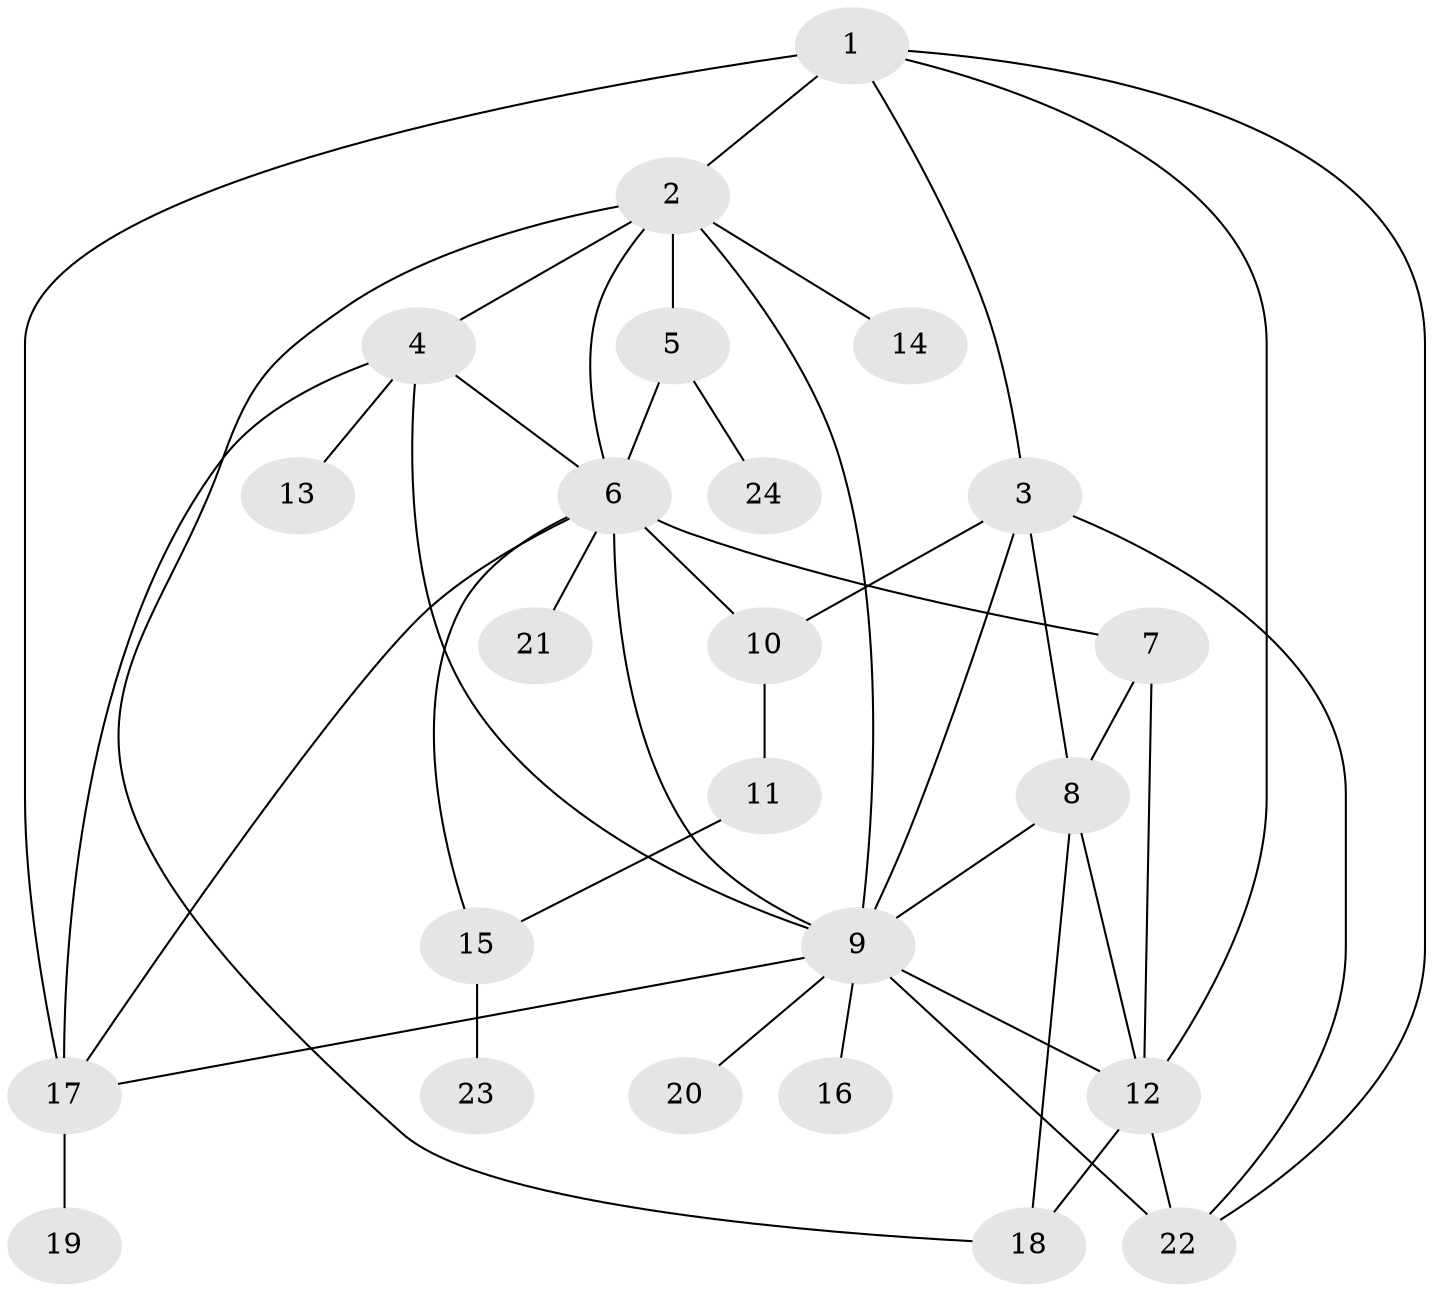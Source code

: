 // original degree distribution, {6: 0.06666666666666667, 11: 0.03333333333333333, 9: 0.016666666666666666, 4: 0.1, 7: 0.016666666666666666, 2: 0.23333333333333334, 14: 0.016666666666666666, 3: 0.1, 8: 0.016666666666666666, 1: 0.4}
// Generated by graph-tools (version 1.1) at 2025/50/03/04/25 22:50:15]
// undirected, 24 vertices, 43 edges
graph export_dot {
  node [color=gray90,style=filled];
  1;
  2;
  3;
  4;
  5;
  6;
  7;
  8;
  9;
  10;
  11;
  12;
  13;
  14;
  15;
  16;
  17;
  18;
  19;
  20;
  21;
  22;
  23;
  24;
  1 -- 2 [weight=1.0];
  1 -- 3 [weight=2.0];
  1 -- 12 [weight=1.0];
  1 -- 17 [weight=3.0];
  1 -- 22 [weight=1.0];
  2 -- 4 [weight=2.0];
  2 -- 5 [weight=3.0];
  2 -- 6 [weight=1.0];
  2 -- 9 [weight=1.0];
  2 -- 14 [weight=1.0];
  2 -- 18 [weight=1.0];
  3 -- 8 [weight=1.0];
  3 -- 9 [weight=1.0];
  3 -- 10 [weight=1.0];
  3 -- 22 [weight=1.0];
  4 -- 6 [weight=1.0];
  4 -- 9 [weight=1.0];
  4 -- 13 [weight=1.0];
  4 -- 17 [weight=1.0];
  5 -- 6 [weight=2.0];
  5 -- 24 [weight=1.0];
  6 -- 7 [weight=7.0];
  6 -- 9 [weight=1.0];
  6 -- 10 [weight=1.0];
  6 -- 15 [weight=1.0];
  6 -- 17 [weight=1.0];
  6 -- 21 [weight=1.0];
  7 -- 8 [weight=2.0];
  7 -- 12 [weight=1.0];
  8 -- 9 [weight=1.0];
  8 -- 12 [weight=1.0];
  8 -- 18 [weight=1.0];
  9 -- 12 [weight=1.0];
  9 -- 16 [weight=2.0];
  9 -- 17 [weight=1.0];
  9 -- 20 [weight=1.0];
  9 -- 22 [weight=2.0];
  10 -- 11 [weight=1.0];
  11 -- 15 [weight=1.0];
  12 -- 18 [weight=2.0];
  12 -- 22 [weight=1.0];
  15 -- 23 [weight=1.0];
  17 -- 19 [weight=2.0];
}
